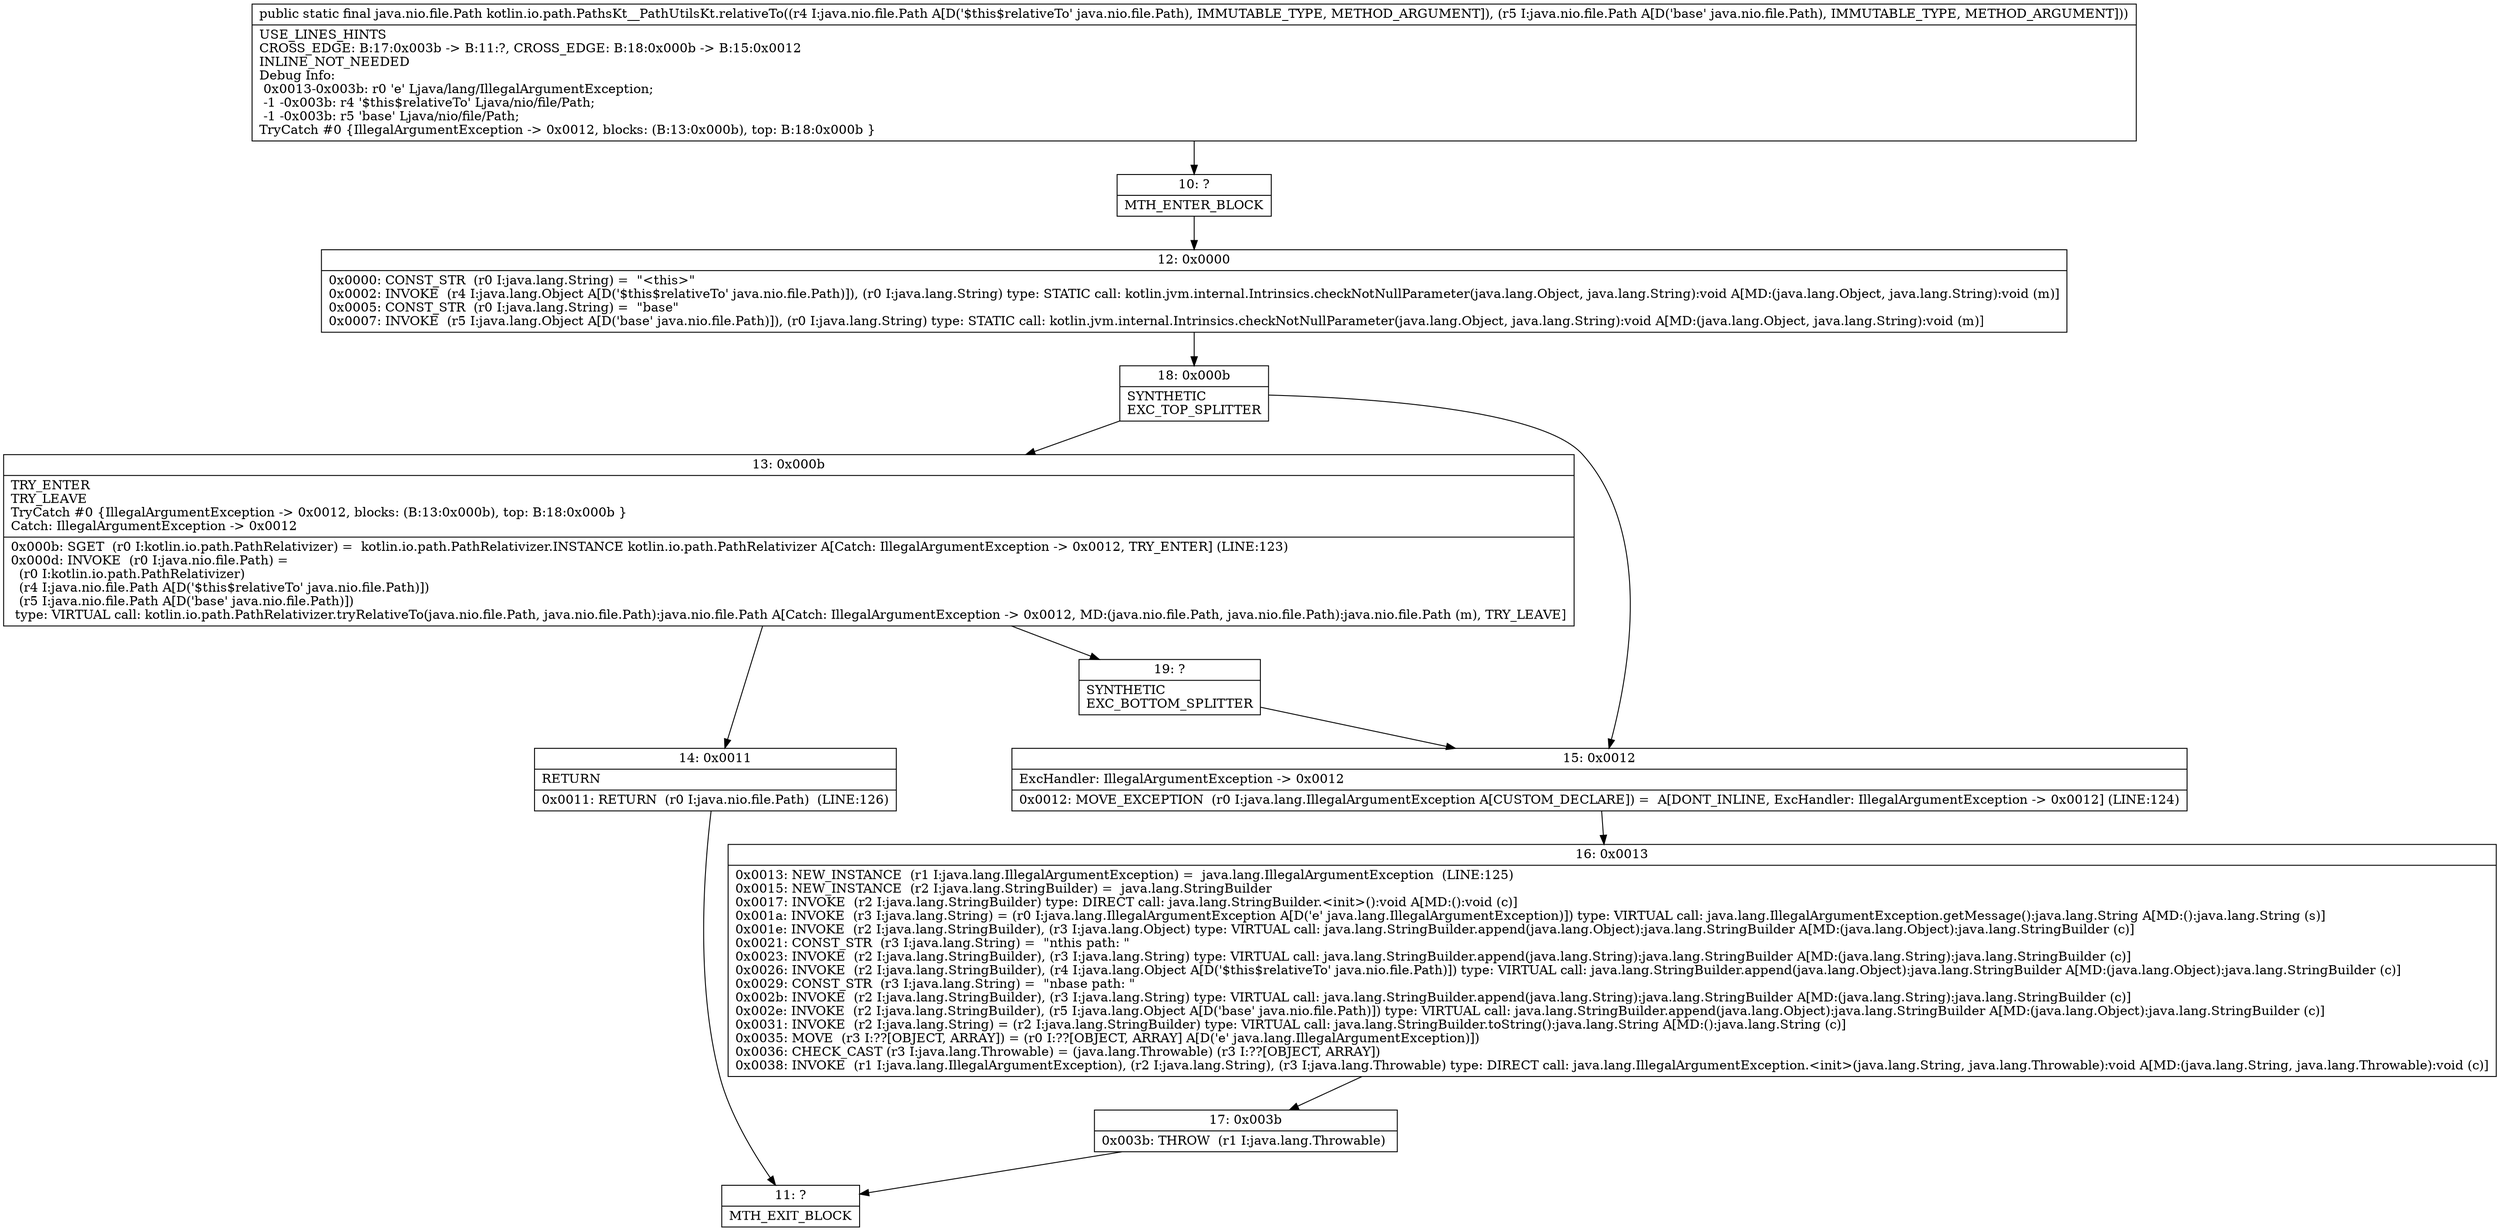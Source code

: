 digraph "CFG forkotlin.io.path.PathsKt__PathUtilsKt.relativeTo(Ljava\/nio\/file\/Path;Ljava\/nio\/file\/Path;)Ljava\/nio\/file\/Path;" {
Node_10 [shape=record,label="{10\:\ ?|MTH_ENTER_BLOCK\l}"];
Node_12 [shape=record,label="{12\:\ 0x0000|0x0000: CONST_STR  (r0 I:java.lang.String) =  \"\<this\>\" \l0x0002: INVOKE  (r4 I:java.lang.Object A[D('$this$relativeTo' java.nio.file.Path)]), (r0 I:java.lang.String) type: STATIC call: kotlin.jvm.internal.Intrinsics.checkNotNullParameter(java.lang.Object, java.lang.String):void A[MD:(java.lang.Object, java.lang.String):void (m)]\l0x0005: CONST_STR  (r0 I:java.lang.String) =  \"base\" \l0x0007: INVOKE  (r5 I:java.lang.Object A[D('base' java.nio.file.Path)]), (r0 I:java.lang.String) type: STATIC call: kotlin.jvm.internal.Intrinsics.checkNotNullParameter(java.lang.Object, java.lang.String):void A[MD:(java.lang.Object, java.lang.String):void (m)]\l}"];
Node_18 [shape=record,label="{18\:\ 0x000b|SYNTHETIC\lEXC_TOP_SPLITTER\l}"];
Node_13 [shape=record,label="{13\:\ 0x000b|TRY_ENTER\lTRY_LEAVE\lTryCatch #0 \{IllegalArgumentException \-\> 0x0012, blocks: (B:13:0x000b), top: B:18:0x000b \}\lCatch: IllegalArgumentException \-\> 0x0012\l|0x000b: SGET  (r0 I:kotlin.io.path.PathRelativizer) =  kotlin.io.path.PathRelativizer.INSTANCE kotlin.io.path.PathRelativizer A[Catch: IllegalArgumentException \-\> 0x0012, TRY_ENTER] (LINE:123)\l0x000d: INVOKE  (r0 I:java.nio.file.Path) = \l  (r0 I:kotlin.io.path.PathRelativizer)\l  (r4 I:java.nio.file.Path A[D('$this$relativeTo' java.nio.file.Path)])\l  (r5 I:java.nio.file.Path A[D('base' java.nio.file.Path)])\l type: VIRTUAL call: kotlin.io.path.PathRelativizer.tryRelativeTo(java.nio.file.Path, java.nio.file.Path):java.nio.file.Path A[Catch: IllegalArgumentException \-\> 0x0012, MD:(java.nio.file.Path, java.nio.file.Path):java.nio.file.Path (m), TRY_LEAVE]\l}"];
Node_14 [shape=record,label="{14\:\ 0x0011|RETURN\l|0x0011: RETURN  (r0 I:java.nio.file.Path)  (LINE:126)\l}"];
Node_11 [shape=record,label="{11\:\ ?|MTH_EXIT_BLOCK\l}"];
Node_19 [shape=record,label="{19\:\ ?|SYNTHETIC\lEXC_BOTTOM_SPLITTER\l}"];
Node_15 [shape=record,label="{15\:\ 0x0012|ExcHandler: IllegalArgumentException \-\> 0x0012\l|0x0012: MOVE_EXCEPTION  (r0 I:java.lang.IllegalArgumentException A[CUSTOM_DECLARE]) =  A[DONT_INLINE, ExcHandler: IllegalArgumentException \-\> 0x0012] (LINE:124)\l}"];
Node_16 [shape=record,label="{16\:\ 0x0013|0x0013: NEW_INSTANCE  (r1 I:java.lang.IllegalArgumentException) =  java.lang.IllegalArgumentException  (LINE:125)\l0x0015: NEW_INSTANCE  (r2 I:java.lang.StringBuilder) =  java.lang.StringBuilder \l0x0017: INVOKE  (r2 I:java.lang.StringBuilder) type: DIRECT call: java.lang.StringBuilder.\<init\>():void A[MD:():void (c)]\l0x001a: INVOKE  (r3 I:java.lang.String) = (r0 I:java.lang.IllegalArgumentException A[D('e' java.lang.IllegalArgumentException)]) type: VIRTUAL call: java.lang.IllegalArgumentException.getMessage():java.lang.String A[MD:():java.lang.String (s)]\l0x001e: INVOKE  (r2 I:java.lang.StringBuilder), (r3 I:java.lang.Object) type: VIRTUAL call: java.lang.StringBuilder.append(java.lang.Object):java.lang.StringBuilder A[MD:(java.lang.Object):java.lang.StringBuilder (c)]\l0x0021: CONST_STR  (r3 I:java.lang.String) =  \"nthis path: \" \l0x0023: INVOKE  (r2 I:java.lang.StringBuilder), (r3 I:java.lang.String) type: VIRTUAL call: java.lang.StringBuilder.append(java.lang.String):java.lang.StringBuilder A[MD:(java.lang.String):java.lang.StringBuilder (c)]\l0x0026: INVOKE  (r2 I:java.lang.StringBuilder), (r4 I:java.lang.Object A[D('$this$relativeTo' java.nio.file.Path)]) type: VIRTUAL call: java.lang.StringBuilder.append(java.lang.Object):java.lang.StringBuilder A[MD:(java.lang.Object):java.lang.StringBuilder (c)]\l0x0029: CONST_STR  (r3 I:java.lang.String) =  \"nbase path: \" \l0x002b: INVOKE  (r2 I:java.lang.StringBuilder), (r3 I:java.lang.String) type: VIRTUAL call: java.lang.StringBuilder.append(java.lang.String):java.lang.StringBuilder A[MD:(java.lang.String):java.lang.StringBuilder (c)]\l0x002e: INVOKE  (r2 I:java.lang.StringBuilder), (r5 I:java.lang.Object A[D('base' java.nio.file.Path)]) type: VIRTUAL call: java.lang.StringBuilder.append(java.lang.Object):java.lang.StringBuilder A[MD:(java.lang.Object):java.lang.StringBuilder (c)]\l0x0031: INVOKE  (r2 I:java.lang.String) = (r2 I:java.lang.StringBuilder) type: VIRTUAL call: java.lang.StringBuilder.toString():java.lang.String A[MD:():java.lang.String (c)]\l0x0035: MOVE  (r3 I:??[OBJECT, ARRAY]) = (r0 I:??[OBJECT, ARRAY] A[D('e' java.lang.IllegalArgumentException)]) \l0x0036: CHECK_CAST (r3 I:java.lang.Throwable) = (java.lang.Throwable) (r3 I:??[OBJECT, ARRAY]) \l0x0038: INVOKE  (r1 I:java.lang.IllegalArgumentException), (r2 I:java.lang.String), (r3 I:java.lang.Throwable) type: DIRECT call: java.lang.IllegalArgumentException.\<init\>(java.lang.String, java.lang.Throwable):void A[MD:(java.lang.String, java.lang.Throwable):void (c)]\l}"];
Node_17 [shape=record,label="{17\:\ 0x003b|0x003b: THROW  (r1 I:java.lang.Throwable) \l}"];
MethodNode[shape=record,label="{public static final java.nio.file.Path kotlin.io.path.PathsKt__PathUtilsKt.relativeTo((r4 I:java.nio.file.Path A[D('$this$relativeTo' java.nio.file.Path), IMMUTABLE_TYPE, METHOD_ARGUMENT]), (r5 I:java.nio.file.Path A[D('base' java.nio.file.Path), IMMUTABLE_TYPE, METHOD_ARGUMENT]))  | USE_LINES_HINTS\lCROSS_EDGE: B:17:0x003b \-\> B:11:?, CROSS_EDGE: B:18:0x000b \-\> B:15:0x0012\lINLINE_NOT_NEEDED\lDebug Info:\l  0x0013\-0x003b: r0 'e' Ljava\/lang\/IllegalArgumentException;\l  \-1 \-0x003b: r4 '$this$relativeTo' Ljava\/nio\/file\/Path;\l  \-1 \-0x003b: r5 'base' Ljava\/nio\/file\/Path;\lTryCatch #0 \{IllegalArgumentException \-\> 0x0012, blocks: (B:13:0x000b), top: B:18:0x000b \}\l}"];
MethodNode -> Node_10;Node_10 -> Node_12;
Node_12 -> Node_18;
Node_18 -> Node_13;
Node_18 -> Node_15;
Node_13 -> Node_14;
Node_13 -> Node_19;
Node_14 -> Node_11;
Node_19 -> Node_15;
Node_15 -> Node_16;
Node_16 -> Node_17;
Node_17 -> Node_11;
}

